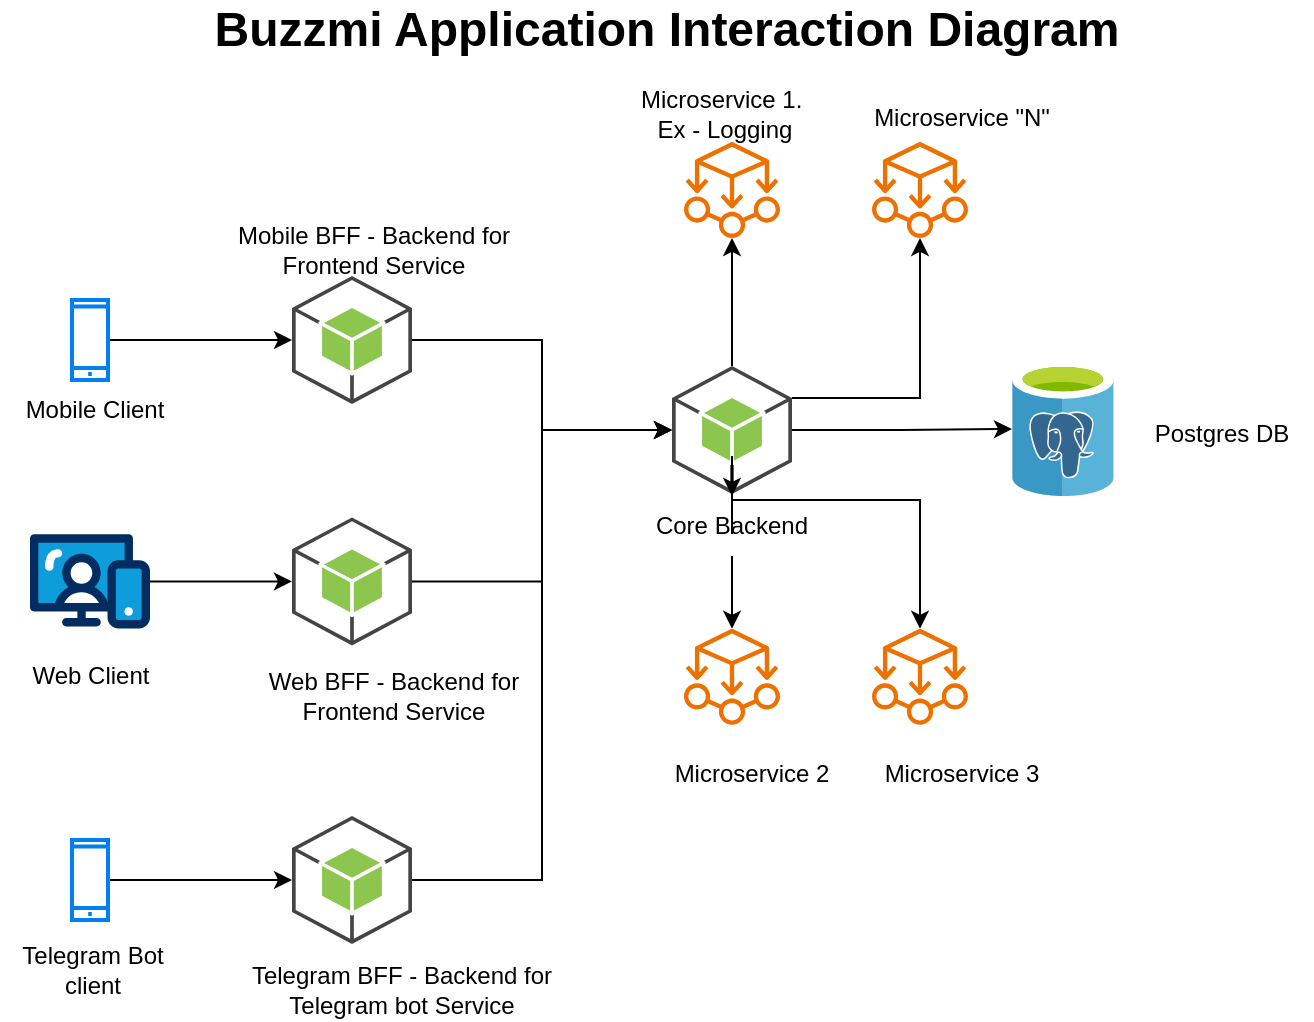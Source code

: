 <mxfile version="24.7.7">
  <diagram name="Page-1" id="EmyyCAkO1zEMbGcYE98I">
    <mxGraphModel dx="1434" dy="716" grid="1" gridSize="10" guides="1" tooltips="1" connect="1" arrows="1" fold="1" page="1" pageScale="1" pageWidth="850" pageHeight="1100" math="0" shadow="0">
      <root>
        <mxCell id="0" />
        <mxCell id="1" parent="0" />
        <mxCell id="aiHo0pm3M2-PBp_HJ0Y8-21" value="" style="edgeStyle=orthogonalEdgeStyle;rounded=0;orthogonalLoop=1;jettySize=auto;html=1;" edge="1" parent="1" source="aiHo0pm3M2-PBp_HJ0Y8-1" target="aiHo0pm3M2-PBp_HJ0Y8-14">
          <mxGeometry relative="1" as="geometry" />
        </mxCell>
        <mxCell id="aiHo0pm3M2-PBp_HJ0Y8-1" value="" style="html=1;verticalLabelPosition=bottom;align=center;labelBackgroundColor=#ffffff;verticalAlign=top;strokeWidth=2;strokeColor=#0080F0;shadow=0;dashed=0;shape=mxgraph.ios7.icons.smartphone;" vertex="1" parent="1">
          <mxGeometry x="130" y="180" width="18" height="40" as="geometry" />
        </mxCell>
        <mxCell id="aiHo0pm3M2-PBp_HJ0Y8-20" value="" style="edgeStyle=orthogonalEdgeStyle;rounded=0;orthogonalLoop=1;jettySize=auto;html=1;" edge="1" parent="1" source="aiHo0pm3M2-PBp_HJ0Y8-2" target="aiHo0pm3M2-PBp_HJ0Y8-15">
          <mxGeometry relative="1" as="geometry" />
        </mxCell>
        <mxCell id="aiHo0pm3M2-PBp_HJ0Y8-2" value="" style="verticalLabelPosition=bottom;aspect=fixed;html=1;shape=mxgraph.salesforce.web;" vertex="1" parent="1">
          <mxGeometry x="109" y="297" width="60" height="47.4" as="geometry" />
        </mxCell>
        <mxCell id="aiHo0pm3M2-PBp_HJ0Y8-8" value="" style="image;sketch=0;aspect=fixed;html=1;points=[];align=center;fontSize=12;image=img/lib/mscae/Azure_Database_for_PostgreSQL_servers.svg;" vertex="1" parent="1">
          <mxGeometry x="600" y="211" width="50.92" height="67" as="geometry" />
        </mxCell>
        <mxCell id="aiHo0pm3M2-PBp_HJ0Y8-18" style="edgeStyle=orthogonalEdgeStyle;rounded=0;orthogonalLoop=1;jettySize=auto;html=1;" edge="1" parent="1" source="aiHo0pm3M2-PBp_HJ0Y8-14" target="aiHo0pm3M2-PBp_HJ0Y8-16">
          <mxGeometry relative="1" as="geometry" />
        </mxCell>
        <mxCell id="aiHo0pm3M2-PBp_HJ0Y8-14" value="" style="outlineConnect=0;dashed=0;verticalLabelPosition=bottom;verticalAlign=top;align=center;html=1;shape=mxgraph.aws3.android;fillColor=#8CC64F;gradientColor=none;" vertex="1" parent="1">
          <mxGeometry x="240" y="168" width="60" height="64" as="geometry" />
        </mxCell>
        <mxCell id="aiHo0pm3M2-PBp_HJ0Y8-15" value="" style="outlineConnect=0;dashed=0;verticalLabelPosition=bottom;verticalAlign=top;align=center;html=1;shape=mxgraph.aws3.android;fillColor=#8CC64F;gradientColor=none;" vertex="1" parent="1">
          <mxGeometry x="240" y="288.7" width="60" height="64" as="geometry" />
        </mxCell>
        <mxCell id="aiHo0pm3M2-PBp_HJ0Y8-17" value="" style="edgeStyle=orthogonalEdgeStyle;rounded=0;orthogonalLoop=1;jettySize=auto;html=1;" edge="1" parent="1" source="aiHo0pm3M2-PBp_HJ0Y8-16" target="aiHo0pm3M2-PBp_HJ0Y8-8">
          <mxGeometry relative="1" as="geometry" />
        </mxCell>
        <mxCell id="aiHo0pm3M2-PBp_HJ0Y8-26" value="" style="edgeStyle=orthogonalEdgeStyle;rounded=0;orthogonalLoop=1;jettySize=auto;html=1;" edge="1" parent="1" source="aiHo0pm3M2-PBp_HJ0Y8-16" target="aiHo0pm3M2-PBp_HJ0Y8-24">
          <mxGeometry relative="1" as="geometry" />
        </mxCell>
        <mxCell id="aiHo0pm3M2-PBp_HJ0Y8-27" value="" style="edgeStyle=orthogonalEdgeStyle;rounded=0;orthogonalLoop=1;jettySize=auto;html=1;" edge="1" parent="1" source="aiHo0pm3M2-PBp_HJ0Y8-42" target="aiHo0pm3M2-PBp_HJ0Y8-22">
          <mxGeometry relative="1" as="geometry" />
        </mxCell>
        <mxCell id="aiHo0pm3M2-PBp_HJ0Y8-28" style="edgeStyle=orthogonalEdgeStyle;rounded=0;orthogonalLoop=1;jettySize=auto;html=1;" edge="1" parent="1" source="aiHo0pm3M2-PBp_HJ0Y8-16" target="aiHo0pm3M2-PBp_HJ0Y8-23">
          <mxGeometry relative="1" as="geometry">
            <Array as="points">
              <mxPoint x="460" y="280" />
              <mxPoint x="554" y="280" />
            </Array>
          </mxGeometry>
        </mxCell>
        <mxCell id="aiHo0pm3M2-PBp_HJ0Y8-31" style="edgeStyle=orthogonalEdgeStyle;rounded=0;orthogonalLoop=1;jettySize=auto;html=1;exitX=1;exitY=0.25;exitDx=0;exitDy=0;exitPerimeter=0;" edge="1" parent="1" source="aiHo0pm3M2-PBp_HJ0Y8-16" target="aiHo0pm3M2-PBp_HJ0Y8-29">
          <mxGeometry relative="1" as="geometry">
            <Array as="points">
              <mxPoint x="554" y="229" />
            </Array>
          </mxGeometry>
        </mxCell>
        <mxCell id="aiHo0pm3M2-PBp_HJ0Y8-16" value="" style="outlineConnect=0;dashed=0;verticalLabelPosition=bottom;verticalAlign=top;align=center;html=1;shape=mxgraph.aws3.android;fillColor=#8CC64F;gradientColor=none;" vertex="1" parent="1">
          <mxGeometry x="430" y="213" width="60" height="64" as="geometry" />
        </mxCell>
        <mxCell id="aiHo0pm3M2-PBp_HJ0Y8-19" style="edgeStyle=orthogonalEdgeStyle;rounded=0;orthogonalLoop=1;jettySize=auto;html=1;entryX=0;entryY=0.5;entryDx=0;entryDy=0;entryPerimeter=0;" edge="1" parent="1" source="aiHo0pm3M2-PBp_HJ0Y8-15" target="aiHo0pm3M2-PBp_HJ0Y8-16">
          <mxGeometry relative="1" as="geometry" />
        </mxCell>
        <mxCell id="aiHo0pm3M2-PBp_HJ0Y8-22" value="" style="sketch=0;outlineConnect=0;fontColor=#232F3E;gradientColor=none;fillColor=#ED7100;strokeColor=none;dashed=0;verticalLabelPosition=bottom;verticalAlign=top;align=center;html=1;fontSize=12;fontStyle=0;aspect=fixed;pointerEvents=1;shape=mxgraph.aws4.ec2_aws_microservice_extractor_for_net;" vertex="1" parent="1">
          <mxGeometry x="436" y="344.4" width="48" height="48" as="geometry" />
        </mxCell>
        <mxCell id="aiHo0pm3M2-PBp_HJ0Y8-23" value="" style="sketch=0;outlineConnect=0;fontColor=#232F3E;gradientColor=none;fillColor=#ED7100;strokeColor=none;dashed=0;verticalLabelPosition=bottom;verticalAlign=top;align=center;html=1;fontSize=12;fontStyle=0;aspect=fixed;pointerEvents=1;shape=mxgraph.aws4.ec2_aws_microservice_extractor_for_net;" vertex="1" parent="1">
          <mxGeometry x="530" y="344.4" width="48" height="48" as="geometry" />
        </mxCell>
        <mxCell id="aiHo0pm3M2-PBp_HJ0Y8-24" value="" style="sketch=0;outlineConnect=0;fontColor=#232F3E;gradientColor=none;fillColor=#ED7100;strokeColor=none;dashed=0;verticalLabelPosition=bottom;verticalAlign=top;align=center;html=1;fontSize=12;fontStyle=0;aspect=fixed;pointerEvents=1;shape=mxgraph.aws4.ec2_aws_microservice_extractor_for_net;" vertex="1" parent="1">
          <mxGeometry x="436" y="101" width="48" height="48" as="geometry" />
        </mxCell>
        <mxCell id="aiHo0pm3M2-PBp_HJ0Y8-29" value="" style="sketch=0;outlineConnect=0;fontColor=#232F3E;gradientColor=none;fillColor=#ED7100;strokeColor=none;dashed=0;verticalLabelPosition=bottom;verticalAlign=top;align=center;html=1;fontSize=12;fontStyle=0;aspect=fixed;pointerEvents=1;shape=mxgraph.aws4.ec2_aws_microservice_extractor_for_net;" vertex="1" parent="1">
          <mxGeometry x="530" y="101" width="48" height="48" as="geometry" />
        </mxCell>
        <mxCell id="aiHo0pm3M2-PBp_HJ0Y8-32" value="Mobile Client" style="text;html=1;align=center;verticalAlign=middle;whiteSpace=wrap;rounded=0;" vertex="1" parent="1">
          <mxGeometry x="97" y="220" width="89" height="30" as="geometry" />
        </mxCell>
        <mxCell id="aiHo0pm3M2-PBp_HJ0Y8-33" value="Web Client" style="text;html=1;align=center;verticalAlign=middle;whiteSpace=wrap;rounded=0;" vertex="1" parent="1">
          <mxGeometry x="94.5" y="352.7" width="89" height="30" as="geometry" />
        </mxCell>
        <mxCell id="aiHo0pm3M2-PBp_HJ0Y8-34" value="Telegram BFF - Backend for Telegram bot Service" style="text;html=1;align=center;verticalAlign=middle;whiteSpace=wrap;rounded=0;" vertex="1" parent="1">
          <mxGeometry x="210" y="510" width="170" height="30" as="geometry" />
        </mxCell>
        <mxCell id="aiHo0pm3M2-PBp_HJ0Y8-35" value="Mobile BFF - Backend for Frontend Service" style="text;html=1;align=center;verticalAlign=middle;whiteSpace=wrap;rounded=0;" vertex="1" parent="1">
          <mxGeometry x="196" y="140" width="170" height="30" as="geometry" />
        </mxCell>
        <mxCell id="aiHo0pm3M2-PBp_HJ0Y8-36" value="Microservice 3" style="text;html=1;align=center;verticalAlign=middle;whiteSpace=wrap;rounded=0;" vertex="1" parent="1">
          <mxGeometry x="530" y="402.4" width="90" height="30" as="geometry" />
        </mxCell>
        <mxCell id="aiHo0pm3M2-PBp_HJ0Y8-37" value="Microservice &quot;N&quot;" style="text;html=1;align=center;verticalAlign=middle;whiteSpace=wrap;rounded=0;" vertex="1" parent="1">
          <mxGeometry x="530" y="74" width="90" height="30" as="geometry" />
        </mxCell>
        <mxCell id="aiHo0pm3M2-PBp_HJ0Y8-38" value="Microservice 1.&amp;nbsp;&lt;div&gt;Ex - Logging&lt;/div&gt;" style="text;html=1;align=center;verticalAlign=middle;whiteSpace=wrap;rounded=0;" vertex="1" parent="1">
          <mxGeometry x="394" y="72" width="125" height="30" as="geometry" />
        </mxCell>
        <mxCell id="aiHo0pm3M2-PBp_HJ0Y8-39" value="Microservice 2" style="text;html=1;align=center;verticalAlign=middle;whiteSpace=wrap;rounded=0;" vertex="1" parent="1">
          <mxGeometry x="425" y="402.4" width="90" height="30" as="geometry" />
        </mxCell>
        <mxCell id="aiHo0pm3M2-PBp_HJ0Y8-41" value="Postgres DB" style="text;html=1;align=center;verticalAlign=middle;whiteSpace=wrap;rounded=0;" vertex="1" parent="1">
          <mxGeometry x="660" y="232" width="90" height="30" as="geometry" />
        </mxCell>
        <mxCell id="aiHo0pm3M2-PBp_HJ0Y8-43" value="" style="edgeStyle=orthogonalEdgeStyle;rounded=0;orthogonalLoop=1;jettySize=auto;html=1;" edge="1" parent="1" source="aiHo0pm3M2-PBp_HJ0Y8-16" target="aiHo0pm3M2-PBp_HJ0Y8-42">
          <mxGeometry relative="1" as="geometry">
            <mxPoint x="460" y="277" as="sourcePoint" />
            <mxPoint x="460" y="344" as="targetPoint" />
          </mxGeometry>
        </mxCell>
        <mxCell id="aiHo0pm3M2-PBp_HJ0Y8-42" value="Core Backend" style="text;html=1;align=center;verticalAlign=middle;whiteSpace=wrap;rounded=0;" vertex="1" parent="1">
          <mxGeometry x="418" y="278" width="84" height="30" as="geometry" />
        </mxCell>
        <mxCell id="aiHo0pm3M2-PBp_HJ0Y8-44" value="&lt;b&gt;&lt;font style=&quot;font-size: 24px;&quot;&gt;Buzzmi Application Interaction Diagram&lt;/font&gt;&lt;/b&gt;" style="text;html=1;align=center;verticalAlign=middle;whiteSpace=wrap;rounded=0;" vertex="1" parent="1">
          <mxGeometry x="183.5" y="30" width="486.5" height="30" as="geometry" />
        </mxCell>
        <mxCell id="aiHo0pm3M2-PBp_HJ0Y8-50" value="" style="edgeStyle=orthogonalEdgeStyle;rounded=0;orthogonalLoop=1;jettySize=auto;html=1;" edge="1" parent="1" source="aiHo0pm3M2-PBp_HJ0Y8-45" target="aiHo0pm3M2-PBp_HJ0Y8-46">
          <mxGeometry relative="1" as="geometry" />
        </mxCell>
        <mxCell id="aiHo0pm3M2-PBp_HJ0Y8-45" value="" style="html=1;verticalLabelPosition=bottom;align=center;labelBackgroundColor=#ffffff;verticalAlign=top;strokeWidth=2;strokeColor=#0080F0;shadow=0;dashed=0;shape=mxgraph.ios7.icons.smartphone;" vertex="1" parent="1">
          <mxGeometry x="130" y="450" width="18" height="40" as="geometry" />
        </mxCell>
        <mxCell id="aiHo0pm3M2-PBp_HJ0Y8-46" value="" style="outlineConnect=0;dashed=0;verticalLabelPosition=bottom;verticalAlign=top;align=center;html=1;shape=mxgraph.aws3.android;fillColor=#8CC64F;gradientColor=none;" vertex="1" parent="1">
          <mxGeometry x="240" y="438" width="60" height="64" as="geometry" />
        </mxCell>
        <mxCell id="aiHo0pm3M2-PBp_HJ0Y8-47" style="edgeStyle=orthogonalEdgeStyle;rounded=0;orthogonalLoop=1;jettySize=auto;html=1;entryX=0;entryY=0.5;entryDx=0;entryDy=0;entryPerimeter=0;" edge="1" parent="1" source="aiHo0pm3M2-PBp_HJ0Y8-46" target="aiHo0pm3M2-PBp_HJ0Y8-16">
          <mxGeometry relative="1" as="geometry" />
        </mxCell>
        <mxCell id="aiHo0pm3M2-PBp_HJ0Y8-48" value="Telegram Bot client" style="text;html=1;align=center;verticalAlign=middle;whiteSpace=wrap;rounded=0;" vertex="1" parent="1">
          <mxGeometry x="96" y="500" width="89" height="30" as="geometry" />
        </mxCell>
        <mxCell id="aiHo0pm3M2-PBp_HJ0Y8-49" value="Web BFF - Backend for Frontend Service" style="text;html=1;align=center;verticalAlign=middle;whiteSpace=wrap;rounded=0;" vertex="1" parent="1">
          <mxGeometry x="206" y="363.4" width="170" height="30" as="geometry" />
        </mxCell>
      </root>
    </mxGraphModel>
  </diagram>
</mxfile>
